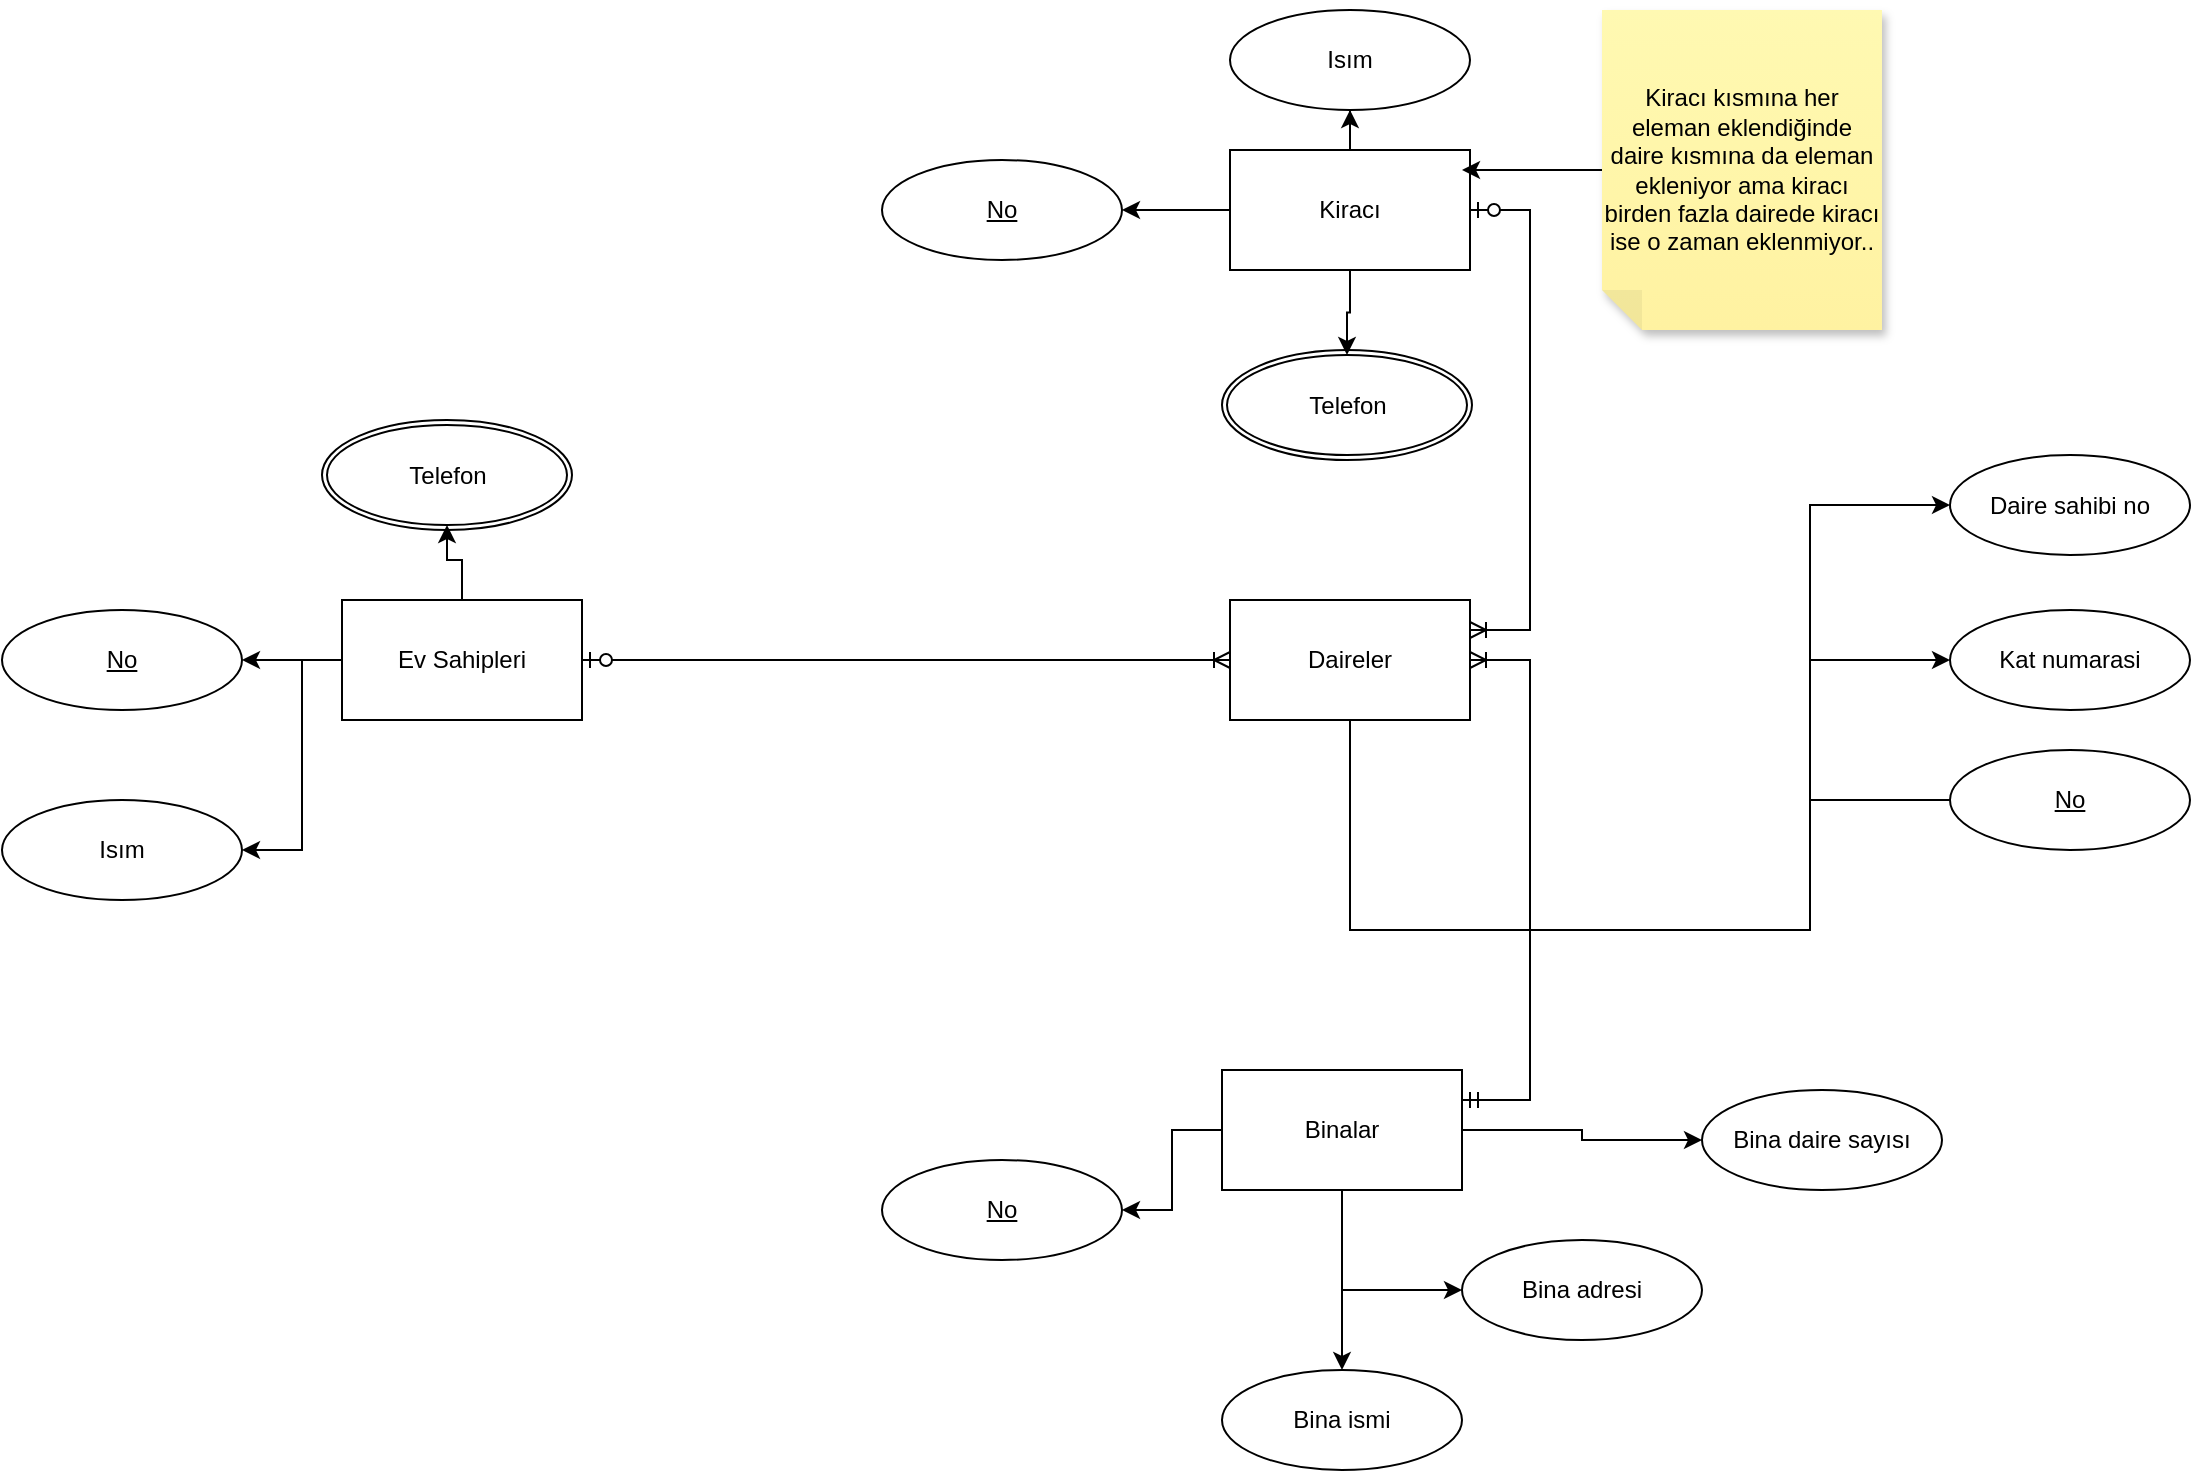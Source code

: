 <mxfile version="21.1.1" type="github">
  <diagram id="C5RBs43oDa-KdzZeNtuy" name="Page-1">
    <mxGraphModel dx="1687" dy="936" grid="1" gridSize="10" guides="1" tooltips="1" connect="1" arrows="1" fold="1" page="1" pageScale="1" pageWidth="1169" pageHeight="827" math="0" shadow="0">
      <root>
        <mxCell id="WIyWlLk6GJQsqaUBKTNV-0" />
        <mxCell id="WIyWlLk6GJQsqaUBKTNV-1" parent="WIyWlLk6GJQsqaUBKTNV-0" />
        <mxCell id="M4YgnX9QREzVjURdx8Bi-55" style="edgeStyle=orthogonalEdgeStyle;rounded=0;orthogonalLoop=1;jettySize=auto;html=1;" edge="1" parent="WIyWlLk6GJQsqaUBKTNV-1" source="M4YgnX9QREzVjURdx8Bi-3" target="M4YgnX9QREzVjURdx8Bi-56">
          <mxGeometry relative="1" as="geometry">
            <mxPoint x="684" y="255" as="targetPoint" />
            <Array as="points">
              <mxPoint x="684" y="460" />
              <mxPoint x="914" y="460" />
            </Array>
          </mxGeometry>
        </mxCell>
        <mxCell id="M4YgnX9QREzVjURdx8Bi-3" value="Daireler" style="rounded=0;whiteSpace=wrap;html=1;" vertex="1" parent="WIyWlLk6GJQsqaUBKTNV-1">
          <mxGeometry x="624" y="295" width="120" height="60" as="geometry" />
        </mxCell>
        <mxCell id="M4YgnX9QREzVjURdx8Bi-73" style="edgeStyle=orthogonalEdgeStyle;rounded=0;orthogonalLoop=1;jettySize=auto;html=1;entryX=0;entryY=0.5;entryDx=0;entryDy=0;" edge="1" parent="WIyWlLk6GJQsqaUBKTNV-1" source="M4YgnX9QREzVjURdx8Bi-9" target="M4YgnX9QREzVjURdx8Bi-14">
          <mxGeometry relative="1" as="geometry">
            <Array as="points">
              <mxPoint x="914" y="325" />
            </Array>
          </mxGeometry>
        </mxCell>
        <mxCell id="M4YgnX9QREzVjURdx8Bi-9" value="&lt;u&gt;No&lt;/u&gt;" style="ellipse;whiteSpace=wrap;html=1;" vertex="1" parent="WIyWlLk6GJQsqaUBKTNV-1">
          <mxGeometry x="984" y="370" width="120" height="50" as="geometry" />
        </mxCell>
        <mxCell id="M4YgnX9QREzVjURdx8Bi-14" value="Kat numarasi" style="ellipse;whiteSpace=wrap;html=1;" vertex="1" parent="WIyWlLk6GJQsqaUBKTNV-1">
          <mxGeometry x="984" y="300" width="120" height="50" as="geometry" />
        </mxCell>
        <mxCell id="M4YgnX9QREzVjURdx8Bi-19" style="edgeStyle=orthogonalEdgeStyle;rounded=0;orthogonalLoop=1;jettySize=auto;html=1;" edge="1" parent="WIyWlLk6GJQsqaUBKTNV-1" source="M4YgnX9QREzVjURdx8Bi-17" target="M4YgnX9QREzVjURdx8Bi-18">
          <mxGeometry relative="1" as="geometry">
            <Array as="points">
              <mxPoint x="160" y="325" />
              <mxPoint x="160" y="420" />
            </Array>
          </mxGeometry>
        </mxCell>
        <mxCell id="M4YgnX9QREzVjURdx8Bi-26" style="edgeStyle=orthogonalEdgeStyle;rounded=0;orthogonalLoop=1;jettySize=auto;html=1;" edge="1" parent="WIyWlLk6GJQsqaUBKTNV-1" source="M4YgnX9QREzVjURdx8Bi-17" target="M4YgnX9QREzVjURdx8Bi-24">
          <mxGeometry relative="1" as="geometry" />
        </mxCell>
        <mxCell id="M4YgnX9QREzVjURdx8Bi-17" value="Ev Sahipleri" style="rounded=0;whiteSpace=wrap;html=1;" vertex="1" parent="WIyWlLk6GJQsqaUBKTNV-1">
          <mxGeometry x="180" y="295" width="120" height="60" as="geometry" />
        </mxCell>
        <mxCell id="M4YgnX9QREzVjURdx8Bi-18" value="Isım" style="ellipse;whiteSpace=wrap;html=1;" vertex="1" parent="WIyWlLk6GJQsqaUBKTNV-1">
          <mxGeometry x="10" y="395" width="120" height="50" as="geometry" />
        </mxCell>
        <mxCell id="M4YgnX9QREzVjURdx8Bi-23" value="" style="ellipse;whiteSpace=wrap;html=1;" vertex="1" parent="WIyWlLk6GJQsqaUBKTNV-1">
          <mxGeometry x="170" y="205" width="125" height="55" as="geometry" />
        </mxCell>
        <mxCell id="M4YgnX9QREzVjURdx8Bi-21" value="Telefon" style="ellipse;whiteSpace=wrap;html=1;" vertex="1" parent="WIyWlLk6GJQsqaUBKTNV-1">
          <mxGeometry x="172.5" y="207.5" width="120" height="50" as="geometry" />
        </mxCell>
        <mxCell id="M4YgnX9QREzVjURdx8Bi-24" value="&lt;u&gt;No&lt;/u&gt;" style="ellipse;whiteSpace=wrap;html=1;" vertex="1" parent="WIyWlLk6GJQsqaUBKTNV-1">
          <mxGeometry x="10" y="300" width="120" height="50" as="geometry" />
        </mxCell>
        <mxCell id="M4YgnX9QREzVjURdx8Bi-32" style="edgeStyle=orthogonalEdgeStyle;rounded=0;orthogonalLoop=1;jettySize=auto;html=1;entryX=1;entryY=0.5;entryDx=0;entryDy=0;" edge="1" parent="WIyWlLk6GJQsqaUBKTNV-1" source="M4YgnX9QREzVjURdx8Bi-27" target="M4YgnX9QREzVjURdx8Bi-31">
          <mxGeometry relative="1" as="geometry">
            <mxPoint x="580" y="130" as="targetPoint" />
          </mxGeometry>
        </mxCell>
        <mxCell id="M4YgnX9QREzVjURdx8Bi-35" style="edgeStyle=orthogonalEdgeStyle;rounded=0;orthogonalLoop=1;jettySize=auto;html=1;entryX=0.5;entryY=1;entryDx=0;entryDy=0;" edge="1" parent="WIyWlLk6GJQsqaUBKTNV-1" source="M4YgnX9QREzVjURdx8Bi-27" target="M4YgnX9QREzVjURdx8Bi-30">
          <mxGeometry relative="1" as="geometry" />
        </mxCell>
        <mxCell id="M4YgnX9QREzVjURdx8Bi-27" value="Kiracı" style="rounded=0;whiteSpace=wrap;html=1;" vertex="1" parent="WIyWlLk6GJQsqaUBKTNV-1">
          <mxGeometry x="624" y="70" width="120" height="60" as="geometry" />
        </mxCell>
        <mxCell id="M4YgnX9QREzVjURdx8Bi-30" value="Isım" style="ellipse;whiteSpace=wrap;html=1;" vertex="1" parent="WIyWlLk6GJQsqaUBKTNV-1">
          <mxGeometry x="624" width="120" height="50" as="geometry" />
        </mxCell>
        <mxCell id="M4YgnX9QREzVjURdx8Bi-31" value="&lt;u&gt;No&lt;/u&gt;" style="ellipse;whiteSpace=wrap;html=1;" vertex="1" parent="WIyWlLk6GJQsqaUBKTNV-1">
          <mxGeometry x="450" y="75" width="120" height="50" as="geometry" />
        </mxCell>
        <mxCell id="M4YgnX9QREzVjURdx8Bi-36" value="" style="ellipse;whiteSpace=wrap;html=1;" vertex="1" parent="WIyWlLk6GJQsqaUBKTNV-1">
          <mxGeometry x="620" y="170" width="125" height="55" as="geometry" />
        </mxCell>
        <mxCell id="M4YgnX9QREzVjURdx8Bi-37" value="Telefon" style="ellipse;whiteSpace=wrap;html=1;" vertex="1" parent="WIyWlLk6GJQsqaUBKTNV-1">
          <mxGeometry x="622.5" y="172.5" width="120" height="50" as="geometry" />
        </mxCell>
        <mxCell id="M4YgnX9QREzVjURdx8Bi-38" style="edgeStyle=orthogonalEdgeStyle;rounded=0;orthogonalLoop=1;jettySize=auto;html=1;" edge="1" parent="WIyWlLk6GJQsqaUBKTNV-1" source="M4YgnX9QREzVjURdx8Bi-27" target="M4YgnX9QREzVjURdx8Bi-37">
          <mxGeometry relative="1" as="geometry" />
        </mxCell>
        <mxCell id="M4YgnX9QREzVjURdx8Bi-44" style="edgeStyle=orthogonalEdgeStyle;rounded=0;orthogonalLoop=1;jettySize=auto;html=1;" edge="1" parent="WIyWlLk6GJQsqaUBKTNV-1" source="M4YgnX9QREzVjURdx8Bi-39" target="M4YgnX9QREzVjURdx8Bi-40">
          <mxGeometry relative="1" as="geometry" />
        </mxCell>
        <mxCell id="M4YgnX9QREzVjURdx8Bi-45" style="edgeStyle=orthogonalEdgeStyle;rounded=0;orthogonalLoop=1;jettySize=auto;html=1;entryX=0.5;entryY=0;entryDx=0;entryDy=0;" edge="1" parent="WIyWlLk6GJQsqaUBKTNV-1" source="M4YgnX9QREzVjURdx8Bi-39" target="M4YgnX9QREzVjURdx8Bi-41">
          <mxGeometry relative="1" as="geometry" />
        </mxCell>
        <mxCell id="M4YgnX9QREzVjURdx8Bi-46" style="edgeStyle=orthogonalEdgeStyle;rounded=0;orthogonalLoop=1;jettySize=auto;html=1;entryX=0;entryY=0.5;entryDx=0;entryDy=0;" edge="1" parent="WIyWlLk6GJQsqaUBKTNV-1" source="M4YgnX9QREzVjURdx8Bi-39" target="M4YgnX9QREzVjURdx8Bi-42">
          <mxGeometry relative="1" as="geometry" />
        </mxCell>
        <mxCell id="M4YgnX9QREzVjURdx8Bi-50" style="edgeStyle=orthogonalEdgeStyle;rounded=0;orthogonalLoop=1;jettySize=auto;html=1;entryX=0;entryY=0.5;entryDx=0;entryDy=0;" edge="1" parent="WIyWlLk6GJQsqaUBKTNV-1" source="M4YgnX9QREzVjURdx8Bi-39" target="M4YgnX9QREzVjURdx8Bi-43">
          <mxGeometry relative="1" as="geometry" />
        </mxCell>
        <mxCell id="M4YgnX9QREzVjURdx8Bi-39" value="Binalar" style="rounded=0;whiteSpace=wrap;html=1;" vertex="1" parent="WIyWlLk6GJQsqaUBKTNV-1">
          <mxGeometry x="620" y="530" width="120" height="60" as="geometry" />
        </mxCell>
        <mxCell id="M4YgnX9QREzVjURdx8Bi-40" value="&lt;u&gt;No&lt;/u&gt;" style="ellipse;whiteSpace=wrap;html=1;" vertex="1" parent="WIyWlLk6GJQsqaUBKTNV-1">
          <mxGeometry x="450" y="575" width="120" height="50" as="geometry" />
        </mxCell>
        <mxCell id="M4YgnX9QREzVjURdx8Bi-41" value="Bina ismi" style="ellipse;whiteSpace=wrap;html=1;" vertex="1" parent="WIyWlLk6GJQsqaUBKTNV-1">
          <mxGeometry x="620" y="680" width="120" height="50" as="geometry" />
        </mxCell>
        <mxCell id="M4YgnX9QREzVjURdx8Bi-42" value="Bina adresi" style="ellipse;whiteSpace=wrap;html=1;" vertex="1" parent="WIyWlLk6GJQsqaUBKTNV-1">
          <mxGeometry x="740" y="615" width="120" height="50" as="geometry" />
        </mxCell>
        <mxCell id="M4YgnX9QREzVjURdx8Bi-43" value="Bina daire sayısı" style="ellipse;whiteSpace=wrap;html=1;" vertex="1" parent="WIyWlLk6GJQsqaUBKTNV-1">
          <mxGeometry x="860" y="540" width="120" height="50" as="geometry" />
        </mxCell>
        <mxCell id="M4YgnX9QREzVjURdx8Bi-51" style="edgeStyle=orthogonalEdgeStyle;rounded=0;orthogonalLoop=1;jettySize=auto;html=1;entryX=0.5;entryY=1;entryDx=0;entryDy=0;" edge="1" parent="WIyWlLk6GJQsqaUBKTNV-1" source="M4YgnX9QREzVjURdx8Bi-17" target="M4YgnX9QREzVjURdx8Bi-21">
          <mxGeometry relative="1" as="geometry" />
        </mxCell>
        <mxCell id="M4YgnX9QREzVjURdx8Bi-56" value="Daire sahibi no" style="ellipse;whiteSpace=wrap;html=1;" vertex="1" parent="WIyWlLk6GJQsqaUBKTNV-1">
          <mxGeometry x="984" y="222.5" width="120" height="50" as="geometry" />
        </mxCell>
        <mxCell id="M4YgnX9QREzVjURdx8Bi-72" value="" style="edgeStyle=entityRelationEdgeStyle;fontSize=12;html=1;endArrow=ERoneToMany;startArrow=ERmandOne;rounded=0;exitX=1;exitY=0.25;exitDx=0;exitDy=0;" edge="1" parent="WIyWlLk6GJQsqaUBKTNV-1" source="M4YgnX9QREzVjURdx8Bi-39" target="M4YgnX9QREzVjURdx8Bi-3">
          <mxGeometry width="100" height="100" relative="1" as="geometry">
            <mxPoint x="622.5" y="460" as="sourcePoint" />
            <mxPoint x="740" y="350" as="targetPoint" />
          </mxGeometry>
        </mxCell>
        <mxCell id="M4YgnX9QREzVjURdx8Bi-74" value="" style="edgeStyle=entityRelationEdgeStyle;fontSize=12;html=1;endArrow=ERoneToMany;startArrow=ERzeroToOne;rounded=0;exitX=1;exitY=0.5;exitDx=0;exitDy=0;entryX=0;entryY=0.5;entryDx=0;entryDy=0;" edge="1" parent="WIyWlLk6GJQsqaUBKTNV-1" source="M4YgnX9QREzVjURdx8Bi-17" target="M4YgnX9QREzVjURdx8Bi-3">
          <mxGeometry width="100" height="100" relative="1" as="geometry">
            <mxPoint x="470" y="520" as="sourcePoint" />
            <mxPoint x="570" y="420" as="targetPoint" />
          </mxGeometry>
        </mxCell>
        <mxCell id="M4YgnX9QREzVjURdx8Bi-75" value="" style="edgeStyle=entityRelationEdgeStyle;fontSize=12;html=1;endArrow=ERoneToMany;startArrow=ERzeroToOne;rounded=0;exitX=1;exitY=0.5;exitDx=0;exitDy=0;entryX=1;entryY=0.25;entryDx=0;entryDy=0;" edge="1" parent="WIyWlLk6GJQsqaUBKTNV-1" source="M4YgnX9QREzVjURdx8Bi-27" target="M4YgnX9QREzVjURdx8Bi-3">
          <mxGeometry width="100" height="100" relative="1" as="geometry">
            <mxPoint x="800" y="70" as="sourcePoint" />
            <mxPoint x="1124" y="70" as="targetPoint" />
          </mxGeometry>
        </mxCell>
        <mxCell id="M4YgnX9QREzVjURdx8Bi-78" style="edgeStyle=orthogonalEdgeStyle;rounded=0;orthogonalLoop=1;jettySize=auto;html=1;" edge="1" parent="WIyWlLk6GJQsqaUBKTNV-1" source="M4YgnX9QREzVjURdx8Bi-77">
          <mxGeometry relative="1" as="geometry">
            <mxPoint x="740" y="80" as="targetPoint" />
          </mxGeometry>
        </mxCell>
        <mxCell id="M4YgnX9QREzVjURdx8Bi-77" value="Kiracı kısmına her eleman eklendiğinde daire kısmına da eleman ekleniyor ama kiracı birden fazla dairede kiracı ise o zaman eklenmiyor.." style="shape=note;whiteSpace=wrap;html=1;backgroundOutline=1;fontColor=#000000;darkOpacity=0.05;fillColor=#FFF9B2;strokeColor=none;fillStyle=solid;direction=west;gradientDirection=north;gradientColor=#FFF2A1;shadow=1;size=20;pointerEvents=1;" vertex="1" parent="WIyWlLk6GJQsqaUBKTNV-1">
          <mxGeometry x="810" width="140" height="160" as="geometry" />
        </mxCell>
      </root>
    </mxGraphModel>
  </diagram>
</mxfile>
